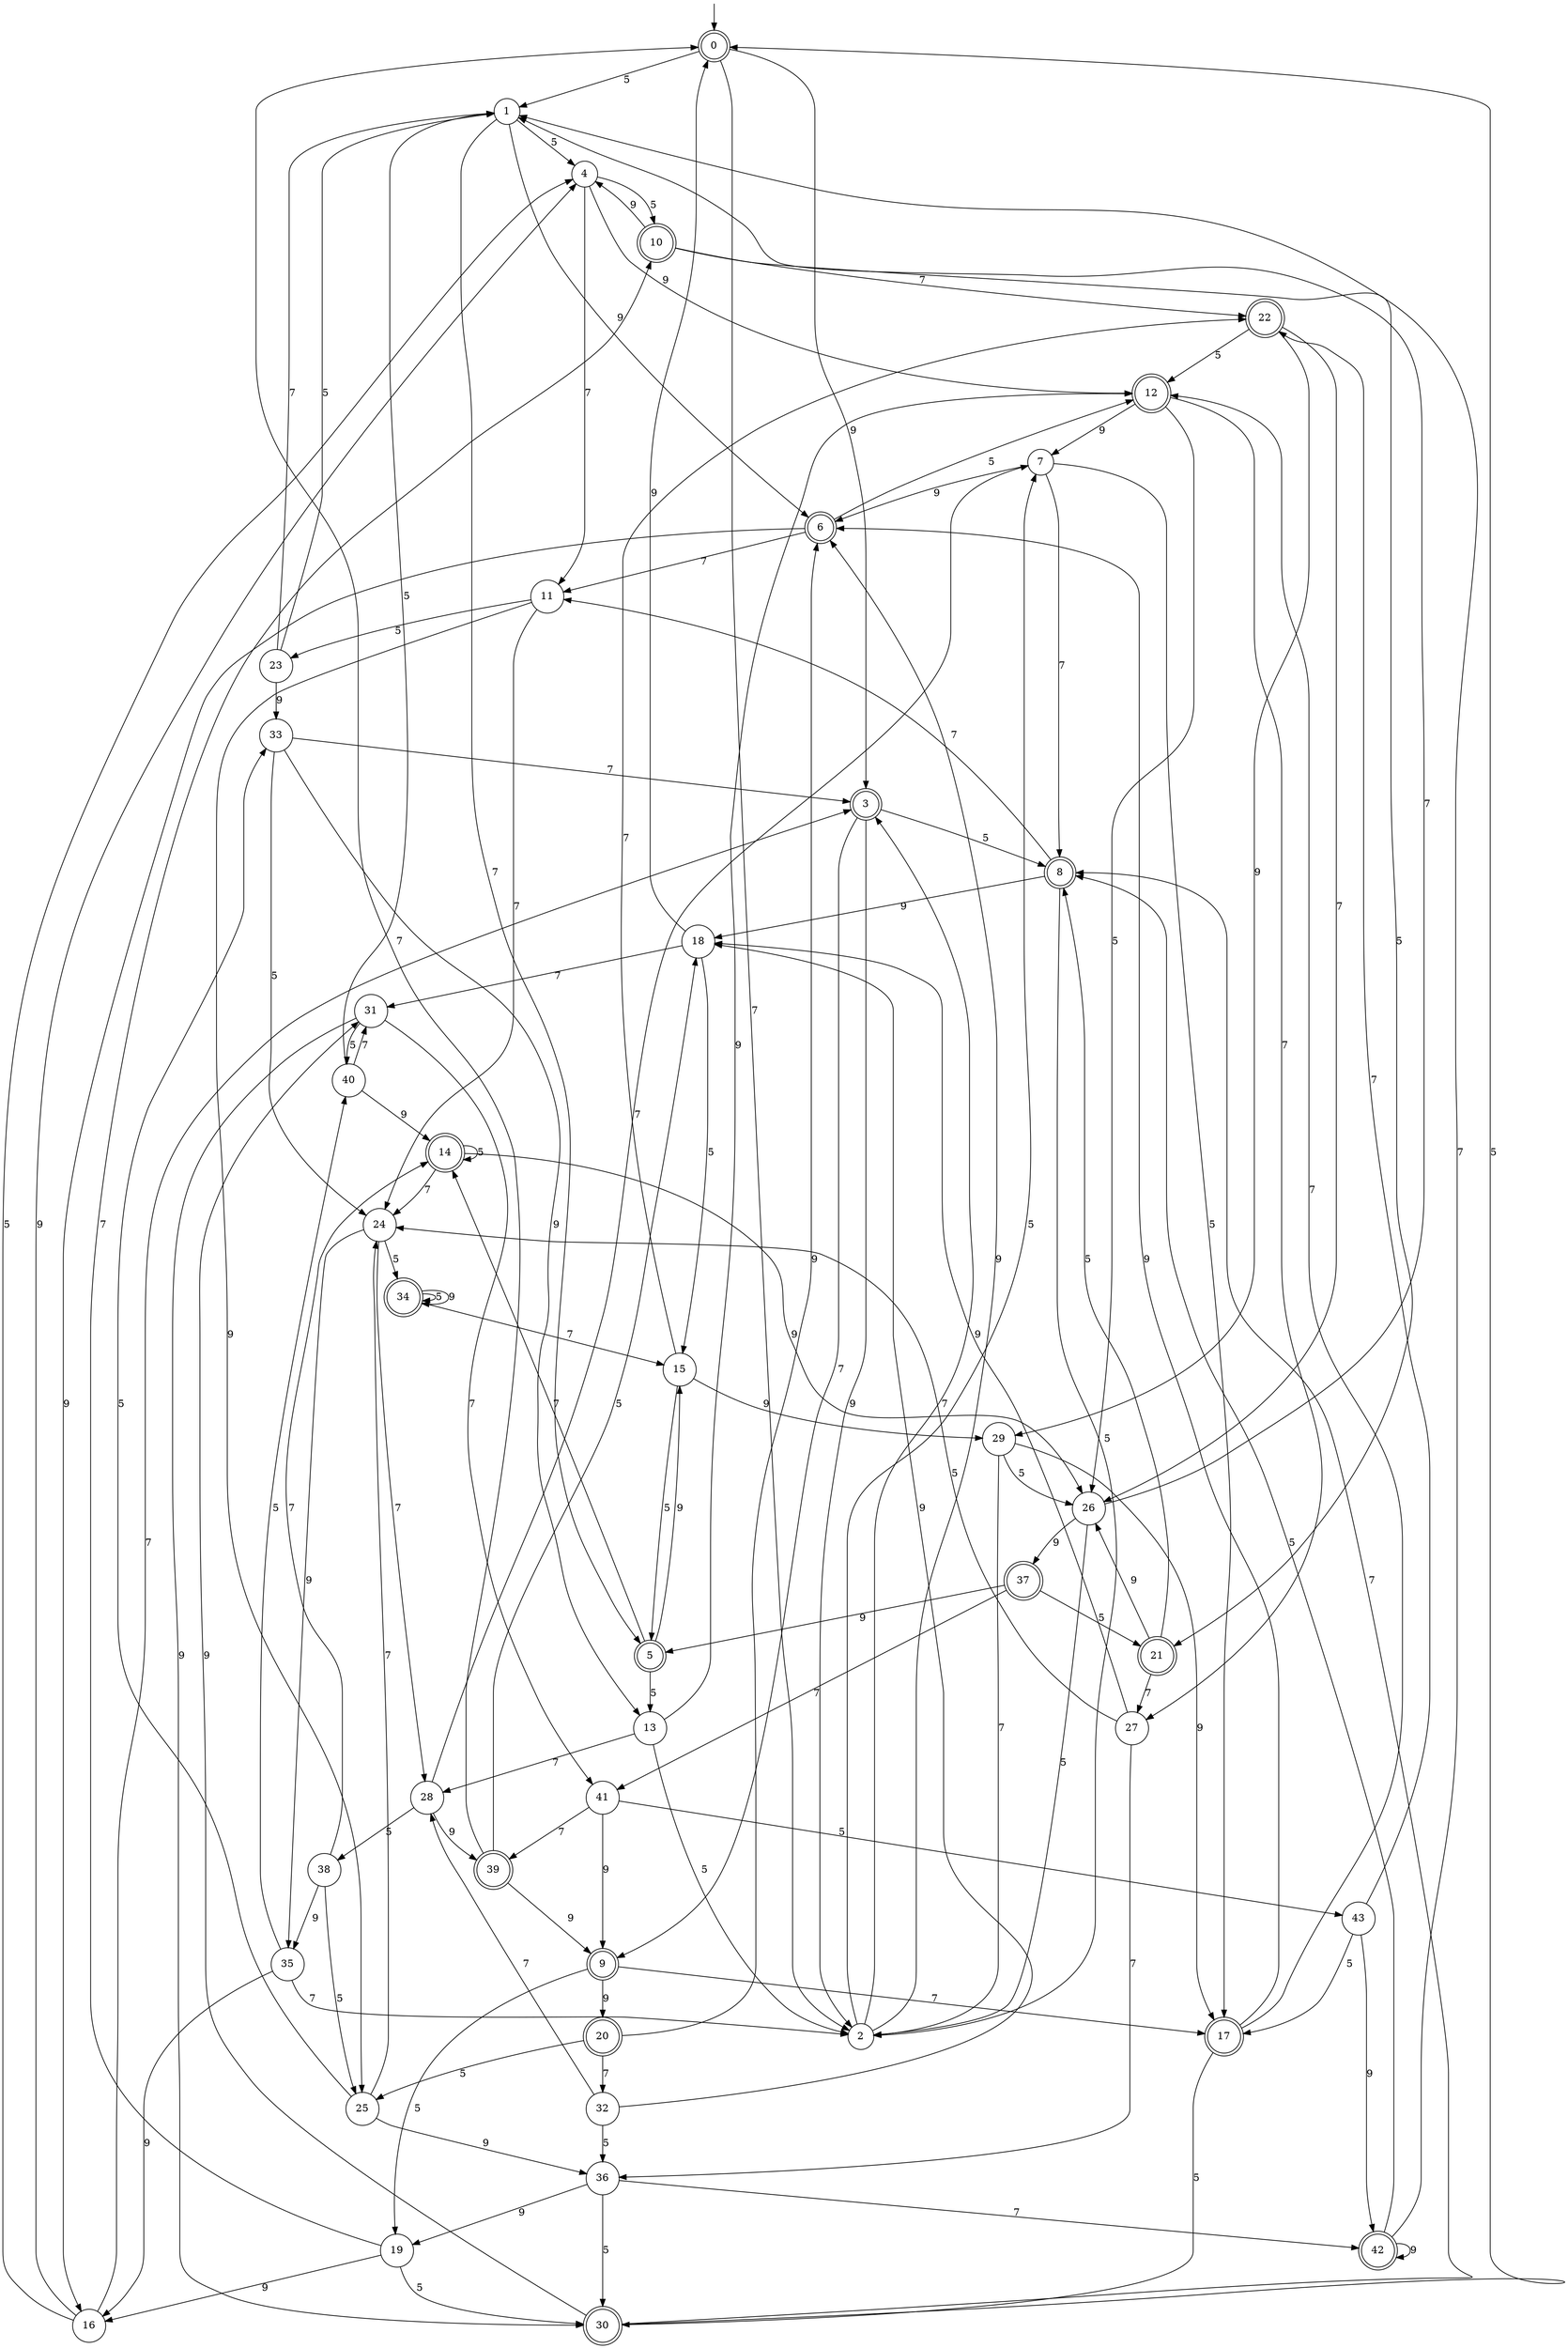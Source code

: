 digraph g {

	s0 [shape="doublecircle" label="0"];
	s1 [shape="circle" label="1"];
	s2 [shape="circle" label="2"];
	s3 [shape="doublecircle" label="3"];
	s4 [shape="circle" label="4"];
	s5 [shape="doublecircle" label="5"];
	s6 [shape="doublecircle" label="6"];
	s7 [shape="circle" label="7"];
	s8 [shape="doublecircle" label="8"];
	s9 [shape="doublecircle" label="9"];
	s10 [shape="doublecircle" label="10"];
	s11 [shape="circle" label="11"];
	s12 [shape="doublecircle" label="12"];
	s13 [shape="circle" label="13"];
	s14 [shape="doublecircle" label="14"];
	s15 [shape="circle" label="15"];
	s16 [shape="circle" label="16"];
	s17 [shape="doublecircle" label="17"];
	s18 [shape="circle" label="18"];
	s19 [shape="circle" label="19"];
	s20 [shape="doublecircle" label="20"];
	s21 [shape="doublecircle" label="21"];
	s22 [shape="doublecircle" label="22"];
	s23 [shape="circle" label="23"];
	s24 [shape="circle" label="24"];
	s25 [shape="circle" label="25"];
	s26 [shape="circle" label="26"];
	s27 [shape="circle" label="27"];
	s28 [shape="circle" label="28"];
	s29 [shape="circle" label="29"];
	s30 [shape="doublecircle" label="30"];
	s31 [shape="circle" label="31"];
	s32 [shape="circle" label="32"];
	s33 [shape="circle" label="33"];
	s34 [shape="doublecircle" label="34"];
	s35 [shape="circle" label="35"];
	s36 [shape="circle" label="36"];
	s37 [shape="doublecircle" label="37"];
	s38 [shape="circle" label="38"];
	s39 [shape="doublecircle" label="39"];
	s40 [shape="circle" label="40"];
	s41 [shape="circle" label="41"];
	s42 [shape="doublecircle" label="42"];
	s43 [shape="circle" label="43"];
	s0 -> s1 [label="5"];
	s0 -> s2 [label="7"];
	s0 -> s3 [label="9"];
	s1 -> s4 [label="5"];
	s1 -> s5 [label="7"];
	s1 -> s6 [label="9"];
	s2 -> s7 [label="5"];
	s2 -> s3 [label="7"];
	s2 -> s6 [label="9"];
	s3 -> s8 [label="5"];
	s3 -> s9 [label="7"];
	s3 -> s2 [label="9"];
	s4 -> s10 [label="5"];
	s4 -> s11 [label="7"];
	s4 -> s12 [label="9"];
	s5 -> s13 [label="5"];
	s5 -> s14 [label="7"];
	s5 -> s15 [label="9"];
	s6 -> s12 [label="5"];
	s6 -> s11 [label="7"];
	s6 -> s16 [label="9"];
	s7 -> s17 [label="5"];
	s7 -> s8 [label="7"];
	s7 -> s6 [label="9"];
	s8 -> s2 [label="5"];
	s8 -> s11 [label="7"];
	s8 -> s18 [label="9"];
	s9 -> s19 [label="5"];
	s9 -> s17 [label="7"];
	s9 -> s20 [label="9"];
	s10 -> s21 [label="5"];
	s10 -> s22 [label="7"];
	s10 -> s4 [label="9"];
	s11 -> s23 [label="5"];
	s11 -> s24 [label="7"];
	s11 -> s25 [label="9"];
	s12 -> s26 [label="5"];
	s12 -> s27 [label="7"];
	s12 -> s7 [label="9"];
	s13 -> s2 [label="5"];
	s13 -> s28 [label="7"];
	s13 -> s12 [label="9"];
	s14 -> s14 [label="5"];
	s14 -> s24 [label="7"];
	s14 -> s26 [label="9"];
	s15 -> s5 [label="5"];
	s15 -> s22 [label="7"];
	s15 -> s29 [label="9"];
	s16 -> s4 [label="5"];
	s16 -> s3 [label="7"];
	s16 -> s4 [label="9"];
	s17 -> s30 [label="5"];
	s17 -> s12 [label="7"];
	s17 -> s6 [label="9"];
	s18 -> s15 [label="5"];
	s18 -> s31 [label="7"];
	s18 -> s0 [label="9"];
	s19 -> s30 [label="5"];
	s19 -> s10 [label="7"];
	s19 -> s16 [label="9"];
	s20 -> s25 [label="5"];
	s20 -> s32 [label="7"];
	s20 -> s6 [label="9"];
	s21 -> s8 [label="5"];
	s21 -> s27 [label="7"];
	s21 -> s26 [label="9"];
	s22 -> s12 [label="5"];
	s22 -> s26 [label="7"];
	s22 -> s29 [label="9"];
	s23 -> s1 [label="5"];
	s23 -> s1 [label="7"];
	s23 -> s33 [label="9"];
	s24 -> s34 [label="5"];
	s24 -> s28 [label="7"];
	s24 -> s35 [label="9"];
	s25 -> s33 [label="5"];
	s25 -> s24 [label="7"];
	s25 -> s36 [label="9"];
	s26 -> s2 [label="5"];
	s26 -> s1 [label="7"];
	s26 -> s37 [label="9"];
	s27 -> s24 [label="5"];
	s27 -> s36 [label="7"];
	s27 -> s18 [label="9"];
	s28 -> s38 [label="5"];
	s28 -> s7 [label="7"];
	s28 -> s39 [label="9"];
	s29 -> s26 [label="5"];
	s29 -> s2 [label="7"];
	s29 -> s17 [label="9"];
	s30 -> s0 [label="5"];
	s30 -> s8 [label="7"];
	s30 -> s31 [label="9"];
	s31 -> s40 [label="5"];
	s31 -> s41 [label="7"];
	s31 -> s30 [label="9"];
	s32 -> s36 [label="5"];
	s32 -> s28 [label="7"];
	s32 -> s18 [label="9"];
	s33 -> s24 [label="5"];
	s33 -> s3 [label="7"];
	s33 -> s13 [label="9"];
	s34 -> s34 [label="5"];
	s34 -> s15 [label="7"];
	s34 -> s34 [label="9"];
	s35 -> s40 [label="5"];
	s35 -> s2 [label="7"];
	s35 -> s16 [label="9"];
	s36 -> s30 [label="5"];
	s36 -> s42 [label="7"];
	s36 -> s19 [label="9"];
	s37 -> s21 [label="5"];
	s37 -> s41 [label="7"];
	s37 -> s5 [label="9"];
	s38 -> s25 [label="5"];
	s38 -> s14 [label="7"];
	s38 -> s35 [label="9"];
	s39 -> s18 [label="5"];
	s39 -> s0 [label="7"];
	s39 -> s9 [label="9"];
	s40 -> s1 [label="5"];
	s40 -> s31 [label="7"];
	s40 -> s14 [label="9"];
	s41 -> s43 [label="5"];
	s41 -> s39 [label="7"];
	s41 -> s9 [label="9"];
	s42 -> s8 [label="5"];
	s42 -> s1 [label="7"];
	s42 -> s42 [label="9"];
	s43 -> s17 [label="5"];
	s43 -> s22 [label="7"];
	s43 -> s42 [label="9"];

__start0 [label="" shape="none" width="0" height="0"];
__start0 -> s0;

}
